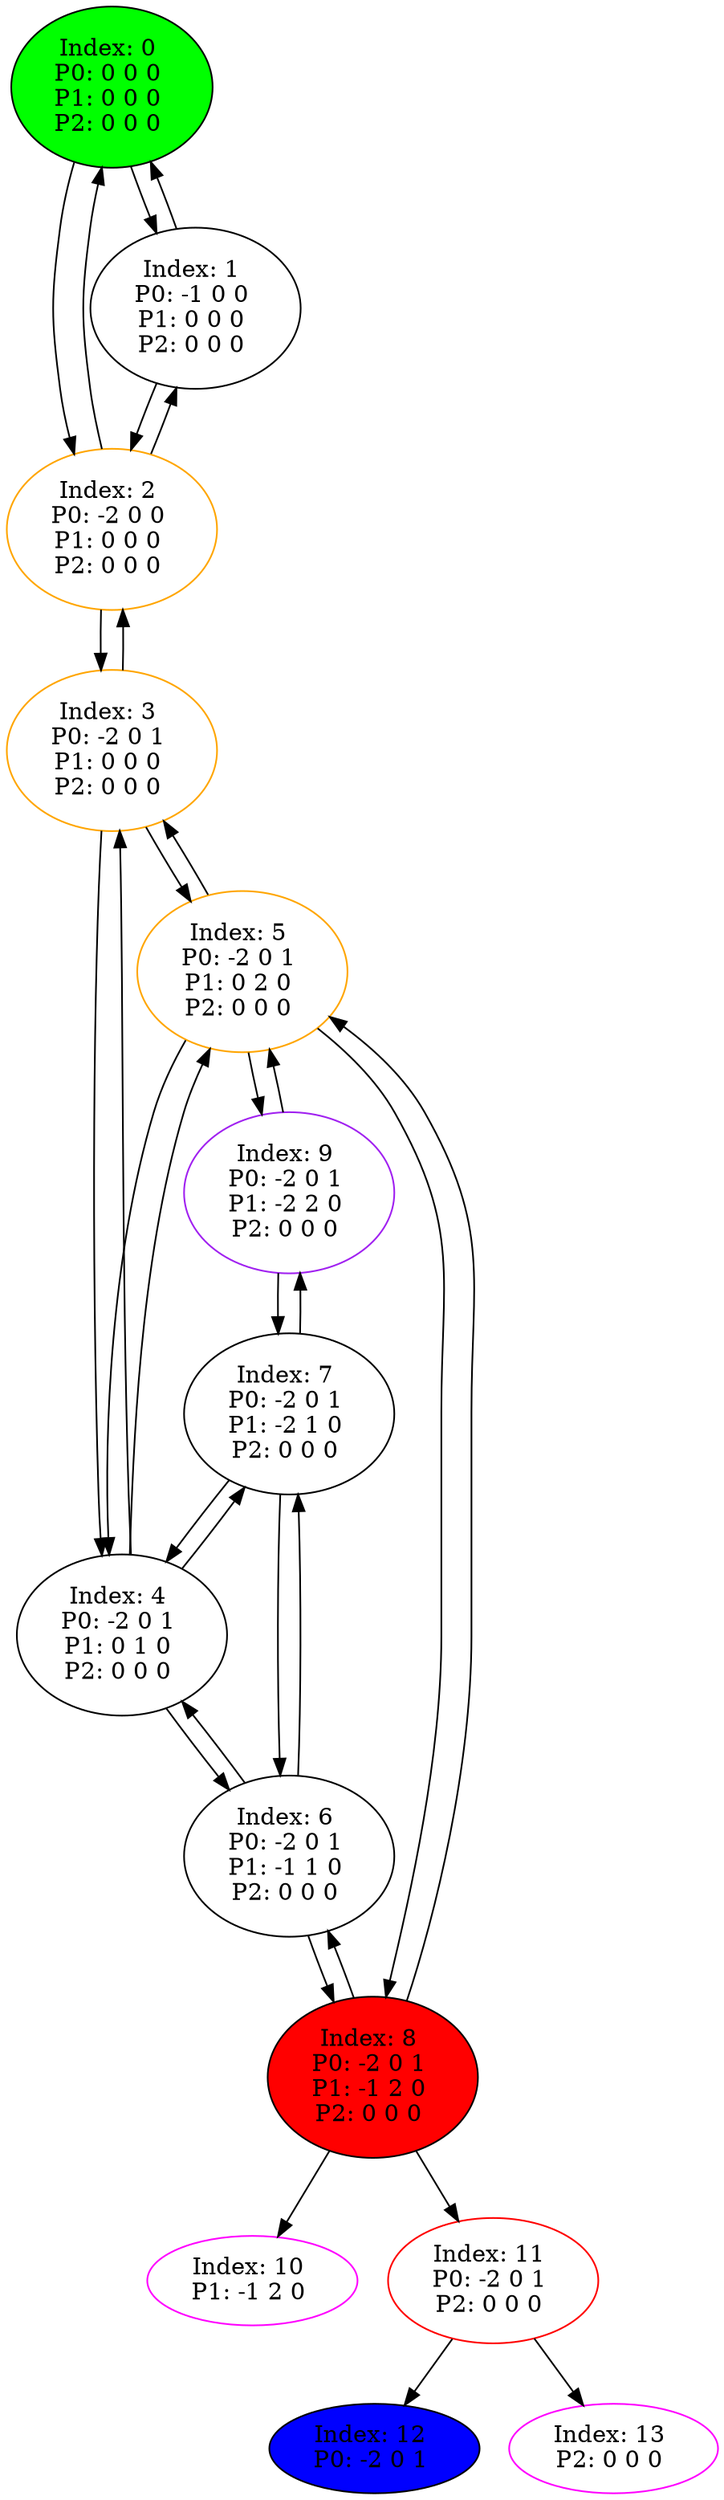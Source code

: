 digraph G {
color = "black"
0[label = "Index: 0 
P0: 0 0 0 
P1: 0 0 0 
P2: 0 0 0 
", style="filled", fillcolor = "green"]
1[label = "Index: 1 
P0: -1 0 0 
P1: 0 0 0 
P2: 0 0 0 
"]
2[label = "Index: 2 
P0: -2 0 0 
P1: 0 0 0 
P2: 0 0 0 
", color = "orange"]
3[label = "Index: 3 
P0: -2 0 1 
P1: 0 0 0 
P2: 0 0 0 
", color = "orange"]
4[label = "Index: 4 
P0: -2 0 1 
P1: 0 1 0 
P2: 0 0 0 
"]
5[label = "Index: 5 
P0: -2 0 1 
P1: 0 2 0 
P2: 0 0 0 
", color = "orange"]
6[label = "Index: 6 
P0: -2 0 1 
P1: -1 1 0 
P2: 0 0 0 
"]
7[label = "Index: 7 
P0: -2 0 1 
P1: -2 1 0 
P2: 0 0 0 
"]
8[label = "Index: 8 
P0: -2 0 1 
P1: -1 2 0 
P2: 0 0 0 
", style="filled", fillcolor = "red"]
9[label = "Index: 9 
P0: -2 0 1 
P1: -2 2 0 
P2: 0 0 0 
", color = "purple"]
10[label = "Index: 10 
P1: -1 2 0 
", color = "fuchsia"]
11[label = "Index: 11 
P0: -2 0 1 
P2: 0 0 0 
", color = "red"]
12[label = "Index: 12 
P0: -2 0 1 
", style="filled", fillcolor = "blue"]
13[label = "Index: 13 
P2: 0 0 0 
", color = "fuchsia"]
0 -> 1
0 -> 2

1 -> 0
1 -> 2

2 -> 0
2 -> 1
2 -> 3

3 -> 2
3 -> 4
3 -> 5

4 -> 3
4 -> 6
4 -> 7
4 -> 5

5 -> 3
5 -> 4
5 -> 8
5 -> 9

6 -> 4
6 -> 7
6 -> 8

7 -> 4
7 -> 6
7 -> 9

8 -> 5
8 -> 6
8 -> 11
8 -> 10

9 -> 5
9 -> 7

11 -> 13
11 -> 12

}
